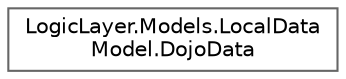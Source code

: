 digraph "Graphical Class Hierarchy"
{
 // LATEX_PDF_SIZE
  bgcolor="transparent";
  edge [fontname=Helvetica,fontsize=10,labelfontname=Helvetica,labelfontsize=10];
  node [fontname=Helvetica,fontsize=10,shape=box,height=0.2,width=0.4];
  rankdir="LR";
  Node0 [id="Node000000",label="LogicLayer.Models.LocalData\lModel.DojoData",height=0.2,width=0.4,color="grey40", fillcolor="white", style="filled",URL="$class_logic_layer_1_1_models_1_1_local_data_model_1_1_dojo_data.html",tooltip=" "];
}
